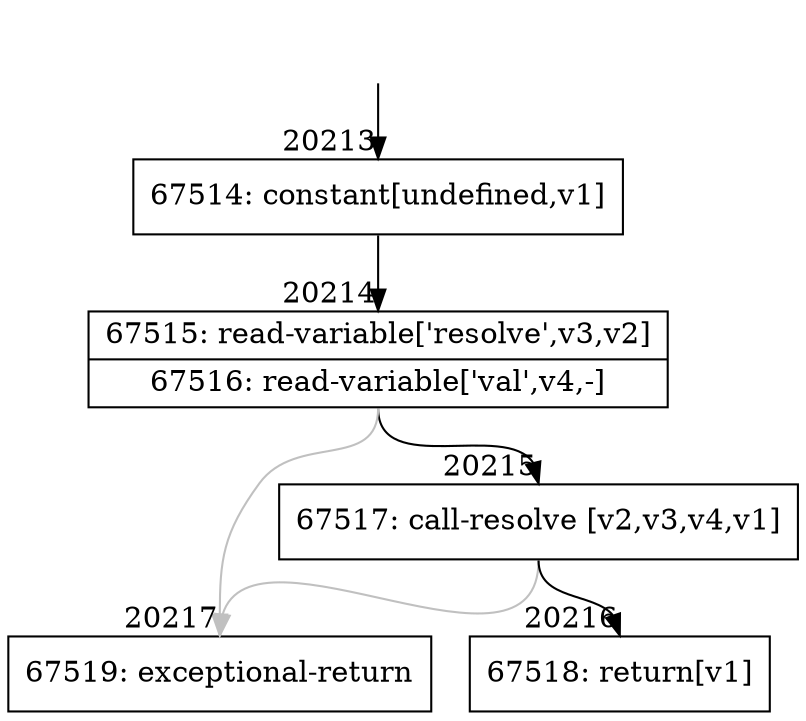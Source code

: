 digraph {
rankdir="TD"
BB_entry1759[shape=none,label=""];
BB_entry1759 -> BB20213 [tailport=s, headport=n, headlabel="    20213"]
BB20213 [shape=record label="{67514: constant[undefined,v1]}" ] 
BB20213 -> BB20214 [tailport=s, headport=n, headlabel="      20214"]
BB20214 [shape=record label="{67515: read-variable['resolve',v3,v2]|67516: read-variable['val',v4,-]}" ] 
BB20214 -> BB20215 [tailport=s, headport=n, headlabel="      20215"]
BB20214 -> BB20217 [tailport=s, headport=n, color=gray, headlabel="      20217"]
BB20215 [shape=record label="{67517: call-resolve [v2,v3,v4,v1]}" ] 
BB20215 -> BB20216 [tailport=s, headport=n, headlabel="      20216"]
BB20215 -> BB20217 [tailport=s, headport=n, color=gray]
BB20216 [shape=record label="{67518: return[v1]}" ] 
BB20217 [shape=record label="{67519: exceptional-return}" ] 
//#$~ 37937
}
